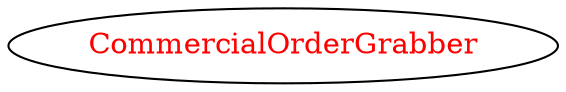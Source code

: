 digraph dependencyGraph {
 concentrate=true;
 ranksep="2.0";
 rankdir="LR"; 
 splines="ortho";
"CommercialOrderGrabber" [fontcolor="red"];
}